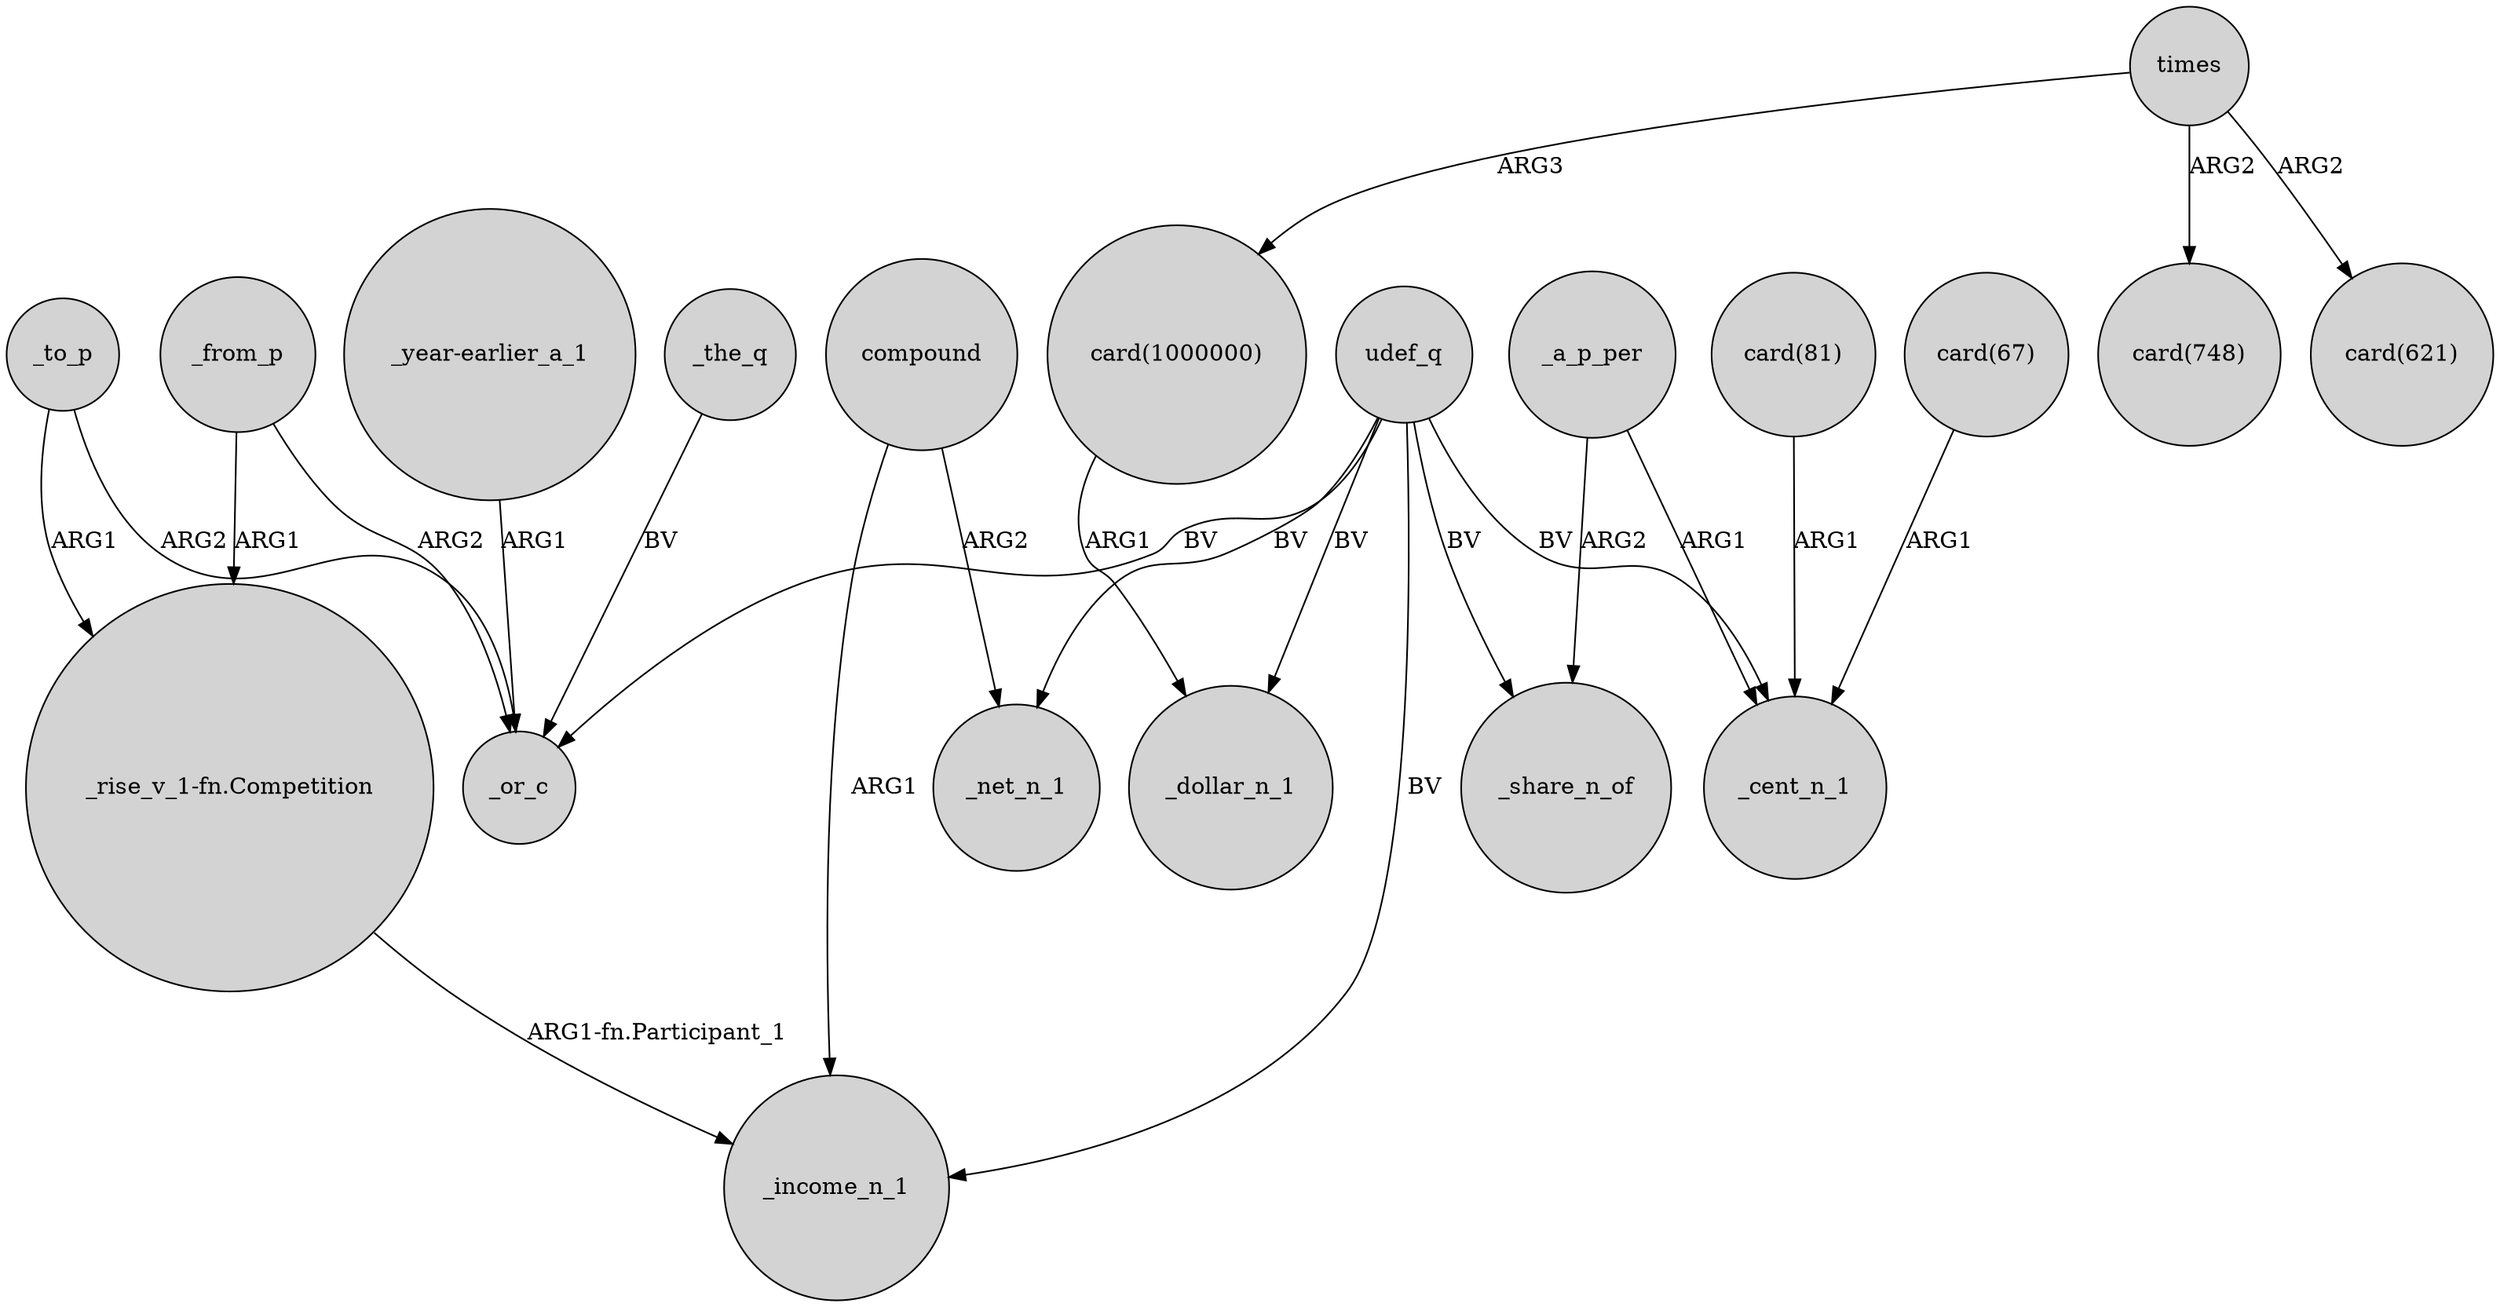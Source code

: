 digraph {
	node [shape=circle style=filled]
	_to_p -> _or_c [label=ARG2]
	compound -> _net_n_1 [label=ARG2]
	_a_p_per -> _cent_n_1 [label=ARG1]
	udef_q -> _income_n_1 [label=BV]
	"_year-earlier_a_1" -> _or_c [label=ARG1]
	_from_p -> "_rise_v_1-fn.Competition" [label=ARG1]
	times -> "card(1000000)" [label=ARG3]
	udef_q -> _cent_n_1 [label=BV]
	udef_q -> _or_c [label=BV]
	_to_p -> "_rise_v_1-fn.Competition" [label=ARG1]
	compound -> _income_n_1 [label=ARG1]
	_a_p_per -> _share_n_of [label=ARG2]
	"card(81)" -> _cent_n_1 [label=ARG1]
	times -> "card(748)" [label=ARG2]
	udef_q -> _share_n_of [label=BV]
	udef_q -> _net_n_1 [label=BV]
	udef_q -> _dollar_n_1 [label=BV]
	"card(1000000)" -> _dollar_n_1 [label=ARG1]
	times -> "card(621)" [label=ARG2]
	_from_p -> _or_c [label=ARG2]
	_the_q -> _or_c [label=BV]
	"_rise_v_1-fn.Competition" -> _income_n_1 [label="ARG1-fn.Participant_1"]
	"card(67)" -> _cent_n_1 [label=ARG1]
}
